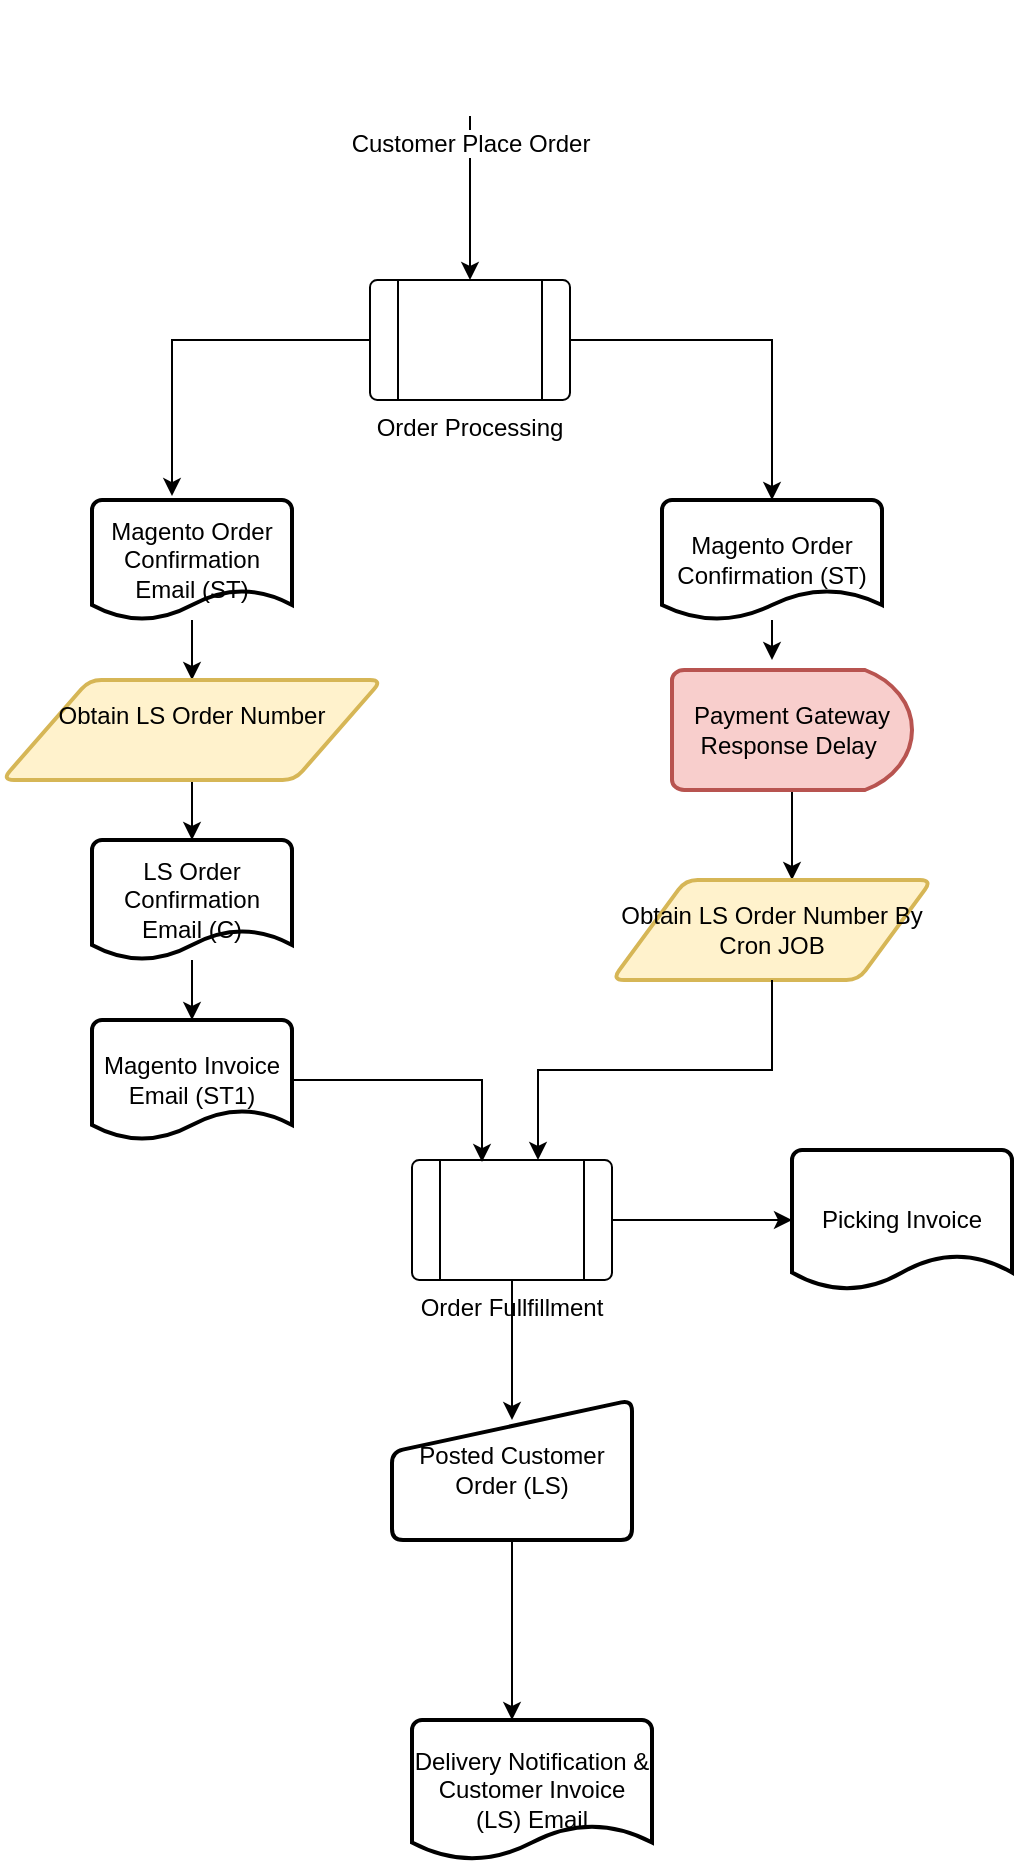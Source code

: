 <mxfile version="24.5.2" type="github">
  <diagram name="Page-1" id="EqdyRZUB8mDeh12ShYHr">
    <mxGraphModel dx="1434" dy="772" grid="1" gridSize="10" guides="1" tooltips="1" connect="1" arrows="1" fold="1" page="1" pageScale="1" pageWidth="850" pageHeight="1100" math="0" shadow="0">
      <root>
        <mxCell id="0" />
        <mxCell id="1" parent="0" />
        <mxCell id="4vrZVHxkrmI99MQdSNeo-9" style="edgeStyle=orthogonalEdgeStyle;rounded=0;orthogonalLoop=1;jettySize=auto;html=1;entryX=0.5;entryY=0;entryDx=0;entryDy=0;" edge="1" parent="1" source="4vrZVHxkrmI99MQdSNeo-1" target="4vrZVHxkrmI99MQdSNeo-5">
          <mxGeometry relative="1" as="geometry" />
        </mxCell>
        <mxCell id="4vrZVHxkrmI99MQdSNeo-1" value="Customer Place Order" style="shape=image;html=1;verticalAlign=top;verticalLabelPosition=bottom;labelBackgroundColor=#ffffff;imageAspect=0;aspect=fixed;image=https://cdn0.iconfinder.com/data/icons/winter-lollipop/128/Cart.png" vertex="1" parent="1">
          <mxGeometry x="360" y="50" width="58" height="58" as="geometry" />
        </mxCell>
        <mxCell id="4vrZVHxkrmI99MQdSNeo-50" value="" style="edgeStyle=orthogonalEdgeStyle;rounded=0;orthogonalLoop=1;jettySize=auto;html=1;" edge="1" parent="1" source="4vrZVHxkrmI99MQdSNeo-4" target="4vrZVHxkrmI99MQdSNeo-35">
          <mxGeometry relative="1" as="geometry">
            <Array as="points">
              <mxPoint x="550" y="470" />
              <mxPoint x="550" y="470" />
            </Array>
          </mxGeometry>
        </mxCell>
        <mxCell id="4vrZVHxkrmI99MQdSNeo-4" value="Payment Gateway Response Delay&amp;nbsp;" style="strokeWidth=2;html=1;shape=mxgraph.flowchart.delay;whiteSpace=wrap;fillColor=#f8cecc;strokeColor=#b85450;" vertex="1" parent="1">
          <mxGeometry x="490" y="385" width="120" height="60" as="geometry" />
        </mxCell>
        <mxCell id="4vrZVHxkrmI99MQdSNeo-10" style="edgeStyle=orthogonalEdgeStyle;rounded=0;orthogonalLoop=1;jettySize=auto;html=1;entryX=0.4;entryY=-0.033;entryDx=0;entryDy=0;entryPerimeter=0;" edge="1" parent="1" source="4vrZVHxkrmI99MQdSNeo-5" target="4vrZVHxkrmI99MQdSNeo-15">
          <mxGeometry relative="1" as="geometry">
            <mxPoint x="240" y="400" as="targetPoint" />
          </mxGeometry>
        </mxCell>
        <mxCell id="4vrZVHxkrmI99MQdSNeo-5" value="Order Processing" style="verticalLabelPosition=bottom;verticalAlign=top;html=1;shape=process;whiteSpace=wrap;rounded=1;size=0.14;arcSize=6;" vertex="1" parent="1">
          <mxGeometry x="339" y="190" width="100" height="60" as="geometry" />
        </mxCell>
        <mxCell id="4vrZVHxkrmI99MQdSNeo-11" style="edgeStyle=orthogonalEdgeStyle;rounded=0;orthogonalLoop=1;jettySize=auto;html=1;entryX=0.5;entryY=0;entryDx=0;entryDy=0;entryPerimeter=0;" edge="1" parent="1" source="4vrZVHxkrmI99MQdSNeo-5" target="4vrZVHxkrmI99MQdSNeo-18">
          <mxGeometry relative="1" as="geometry">
            <mxPoint x="540" y="290" as="targetPoint" />
          </mxGeometry>
        </mxCell>
        <mxCell id="4vrZVHxkrmI99MQdSNeo-40" value="" style="edgeStyle=orthogonalEdgeStyle;rounded=0;orthogonalLoop=1;jettySize=auto;html=1;" edge="1" parent="1" source="4vrZVHxkrmI99MQdSNeo-15" target="4vrZVHxkrmI99MQdSNeo-34">
          <mxGeometry relative="1" as="geometry" />
        </mxCell>
        <mxCell id="4vrZVHxkrmI99MQdSNeo-15" value="Magento Order Confirmation Email (ST)" style="strokeWidth=2;html=1;shape=mxgraph.flowchart.document2;whiteSpace=wrap;size=0.25;" vertex="1" parent="1">
          <mxGeometry x="200" y="300" width="100" height="60" as="geometry" />
        </mxCell>
        <mxCell id="4vrZVHxkrmI99MQdSNeo-42" value="" style="edgeStyle=orthogonalEdgeStyle;rounded=0;orthogonalLoop=1;jettySize=auto;html=1;" edge="1" parent="1" source="4vrZVHxkrmI99MQdSNeo-16" target="4vrZVHxkrmI99MQdSNeo-17">
          <mxGeometry relative="1" as="geometry" />
        </mxCell>
        <mxCell id="4vrZVHxkrmI99MQdSNeo-16" value="LS Order Confirmation Email (C)" style="strokeWidth=2;html=1;shape=mxgraph.flowchart.document2;whiteSpace=wrap;size=0.25;" vertex="1" parent="1">
          <mxGeometry x="200" y="470" width="100" height="60" as="geometry" />
        </mxCell>
        <mxCell id="4vrZVHxkrmI99MQdSNeo-49" value="" style="edgeStyle=orthogonalEdgeStyle;rounded=0;orthogonalLoop=1;jettySize=auto;html=1;" edge="1" parent="1" source="4vrZVHxkrmI99MQdSNeo-18">
          <mxGeometry relative="1" as="geometry">
            <mxPoint x="540" y="380" as="targetPoint" />
          </mxGeometry>
        </mxCell>
        <mxCell id="4vrZVHxkrmI99MQdSNeo-18" value="Magento Order Confirmation (ST)" style="strokeWidth=2;html=1;shape=mxgraph.flowchart.document2;whiteSpace=wrap;size=0.25;" vertex="1" parent="1">
          <mxGeometry x="485" y="300" width="110" height="60" as="geometry" />
        </mxCell>
        <mxCell id="4vrZVHxkrmI99MQdSNeo-26" style="edgeStyle=orthogonalEdgeStyle;rounded=0;orthogonalLoop=1;jettySize=auto;html=1;entryX=0.5;entryY=0;entryDx=0;entryDy=0;" edge="1" parent="1" source="4vrZVHxkrmI99MQdSNeo-20">
          <mxGeometry relative="1" as="geometry">
            <mxPoint x="410" y="760" as="targetPoint" />
          </mxGeometry>
        </mxCell>
        <mxCell id="4vrZVHxkrmI99MQdSNeo-43" value="" style="edgeStyle=orthogonalEdgeStyle;rounded=0;orthogonalLoop=1;jettySize=auto;html=1;" edge="1" parent="1" source="4vrZVHxkrmI99MQdSNeo-20" target="4vrZVHxkrmI99MQdSNeo-24">
          <mxGeometry relative="1" as="geometry" />
        </mxCell>
        <mxCell id="4vrZVHxkrmI99MQdSNeo-20" value="Order Fullfillment" style="verticalLabelPosition=bottom;verticalAlign=top;html=1;shape=process;whiteSpace=wrap;rounded=1;size=0.14;arcSize=6;" vertex="1" parent="1">
          <mxGeometry x="360" y="630" width="100" height="60" as="geometry" />
        </mxCell>
        <mxCell id="4vrZVHxkrmI99MQdSNeo-21" style="edgeStyle=orthogonalEdgeStyle;rounded=0;orthogonalLoop=1;jettySize=auto;html=1;entryX=0.35;entryY=0.017;entryDx=0;entryDy=0;entryPerimeter=0;" edge="1" parent="1" source="4vrZVHxkrmI99MQdSNeo-17" target="4vrZVHxkrmI99MQdSNeo-20">
          <mxGeometry relative="1" as="geometry">
            <mxPoint x="280" y="520" as="sourcePoint" />
            <mxPoint x="390" y="620" as="targetPoint" />
          </mxGeometry>
        </mxCell>
        <mxCell id="4vrZVHxkrmI99MQdSNeo-17" value="Magento Invoice Email (ST1)" style="strokeWidth=2;html=1;shape=mxgraph.flowchart.document2;whiteSpace=wrap;size=0.25;" vertex="1" parent="1">
          <mxGeometry x="200" y="560" width="100" height="60" as="geometry" />
        </mxCell>
        <mxCell id="4vrZVHxkrmI99MQdSNeo-24" value="Picking Invoice" style="strokeWidth=2;html=1;shape=mxgraph.flowchart.document2;whiteSpace=wrap;size=0.25;" vertex="1" parent="1">
          <mxGeometry x="550" y="625" width="110" height="70" as="geometry" />
        </mxCell>
        <mxCell id="4vrZVHxkrmI99MQdSNeo-29" value="" style="edgeStyle=orthogonalEdgeStyle;rounded=0;orthogonalLoop=1;jettySize=auto;html=1;" edge="1" parent="1">
          <mxGeometry relative="1" as="geometry">
            <mxPoint x="410" y="820" as="sourcePoint" />
            <mxPoint x="410" y="910" as="targetPoint" />
          </mxGeometry>
        </mxCell>
        <mxCell id="4vrZVHxkrmI99MQdSNeo-30" value="Delivery Notification &amp;amp; Customer Invoice (LS) Email" style="strokeWidth=2;html=1;shape=mxgraph.flowchart.document2;whiteSpace=wrap;size=0.25;" vertex="1" parent="1">
          <mxGeometry x="360" y="910" width="120" height="70" as="geometry" />
        </mxCell>
        <mxCell id="4vrZVHxkrmI99MQdSNeo-41" value="" style="edgeStyle=orthogonalEdgeStyle;rounded=0;orthogonalLoop=1;jettySize=auto;html=1;" edge="1" parent="1" source="4vrZVHxkrmI99MQdSNeo-34" target="4vrZVHxkrmI99MQdSNeo-16">
          <mxGeometry relative="1" as="geometry" />
        </mxCell>
        <mxCell id="4vrZVHxkrmI99MQdSNeo-34" value="Obtain LS Order Number&lt;div&gt;&lt;br/&gt;&lt;/div&gt;" style="shape=parallelogram;html=1;strokeWidth=2;perimeter=parallelogramPerimeter;whiteSpace=wrap;rounded=1;arcSize=12;size=0.23;fillColor=#fff2cc;strokeColor=#d6b656;" vertex="1" parent="1">
          <mxGeometry x="155" y="390" width="190" height="50" as="geometry" />
        </mxCell>
        <mxCell id="4vrZVHxkrmI99MQdSNeo-35" value="Obtain LS Order Number By Cron JOB" style="shape=parallelogram;html=1;strokeWidth=2;perimeter=parallelogramPerimeter;whiteSpace=wrap;rounded=1;arcSize=12;size=0.23;fillColor=#fff2cc;strokeColor=#d6b656;" vertex="1" parent="1">
          <mxGeometry x="460" y="490" width="160" height="50" as="geometry" />
        </mxCell>
        <mxCell id="4vrZVHxkrmI99MQdSNeo-45" style="edgeStyle=orthogonalEdgeStyle;rounded=0;orthogonalLoop=1;jettySize=auto;html=1;entryX=0.63;entryY=0;entryDx=0;entryDy=0;entryPerimeter=0;" edge="1" parent="1" source="4vrZVHxkrmI99MQdSNeo-35" target="4vrZVHxkrmI99MQdSNeo-20">
          <mxGeometry relative="1" as="geometry" />
        </mxCell>
        <mxCell id="4vrZVHxkrmI99MQdSNeo-51" value="Posted Customer Order (LS)" style="html=1;strokeWidth=2;shape=manualInput;whiteSpace=wrap;rounded=1;size=26;arcSize=11;" vertex="1" parent="1">
          <mxGeometry x="350" y="750" width="120" height="70" as="geometry" />
        </mxCell>
      </root>
    </mxGraphModel>
  </diagram>
</mxfile>
